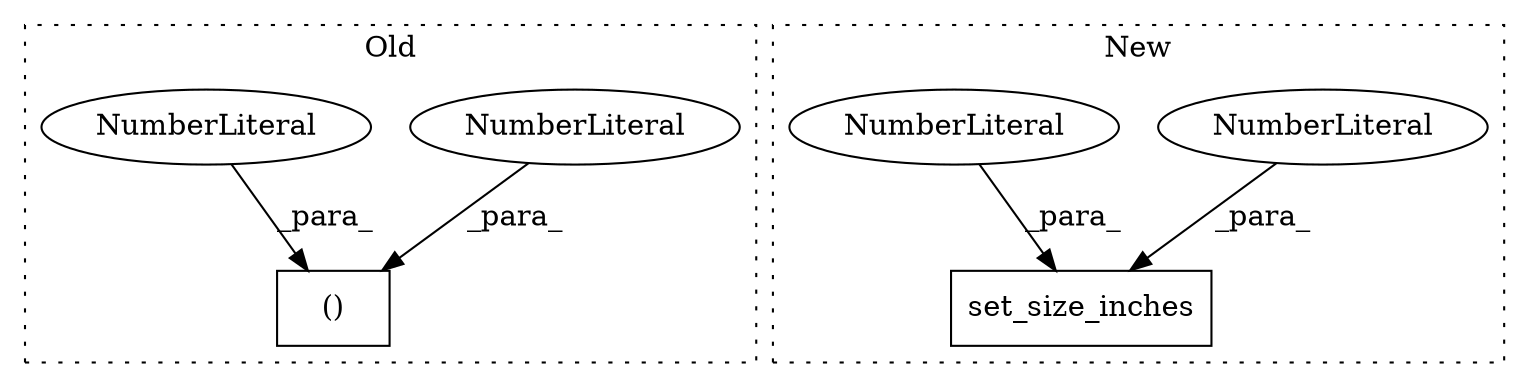digraph G {
subgraph cluster0 {
1 [label="()" a="106" s="555" l="16" shape="box"];
5 [label="NumberLiteral" a="34" s="555" l="1" shape="ellipse"];
6 [label="NumberLiteral" a="34" s="569" l="2" shape="ellipse"];
label = "Old";
style="dotted";
}
subgraph cluster1 {
2 [label="set_size_inches" a="32" s="672,692" l="16,1" shape="box"];
3 [label="NumberLiteral" a="34" s="691" l="1" shape="ellipse"];
4 [label="NumberLiteral" a="34" s="688" l="2" shape="ellipse"];
label = "New";
style="dotted";
}
3 -> 2 [label="_para_"];
4 -> 2 [label="_para_"];
5 -> 1 [label="_para_"];
6 -> 1 [label="_para_"];
}